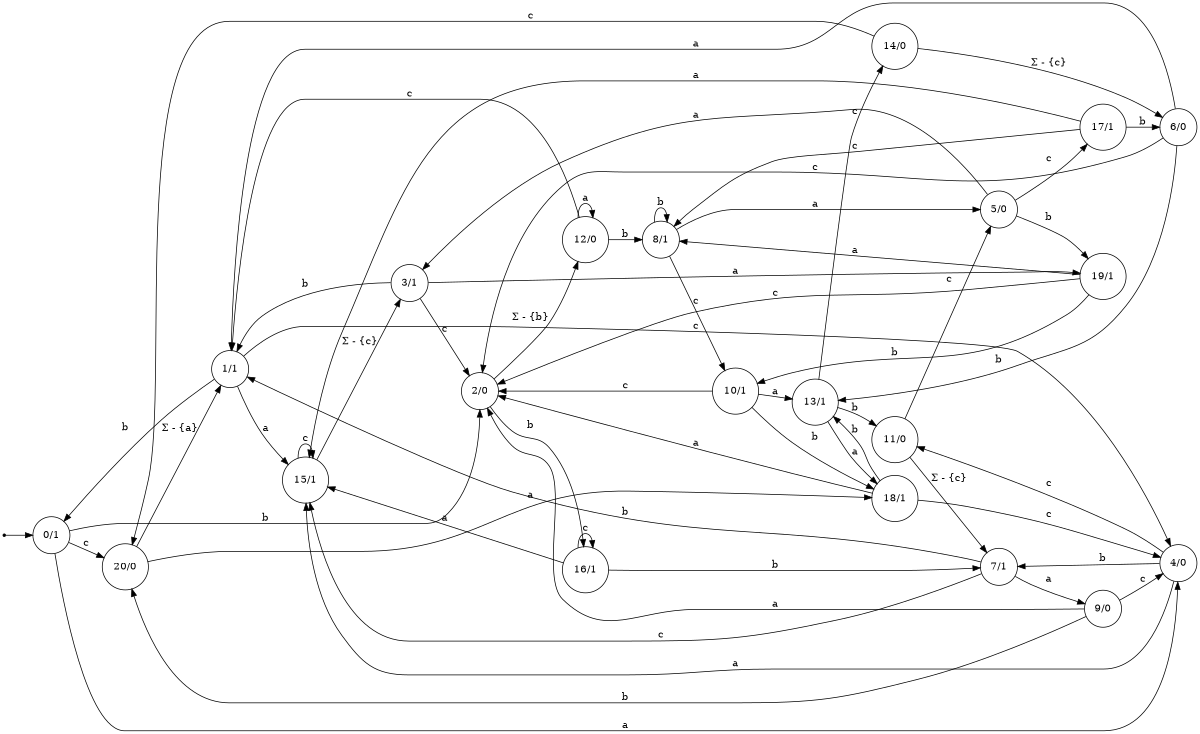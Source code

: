 digraph moore_machine {
	rankdir=LR size="8,5"
	node [shape=circle]
	0 [label="0/1"]
	0 -> 20 [label=c]
	0 -> 4 [label=a]
	0 -> 2 [label=b]
	8 [label="8/1"]
	8 -> 10 [label=c]
	8 -> 5 [label=a]
	8 -> 8 [label=b]
	1 [label="1/1"]
	1 -> 4 [label=c]
	1 -> 15 [label=a]
	1 -> 0 [label=b]
	3 [label="3/1"]
	3 -> 2 [label=c]
	3 -> 19 [label=a]
	3 -> 1 [label=b]
	11 [label="11/0"]
	11 -> 5 [label=c]
	11 -> 7 [label="Σ - {c}"]
	17 [label="17/1"]
	17 -> 8 [label=c]
	17 -> 15 [label=a]
	17 -> 6 [label=b]
	15 [label="15/1"]
	15 -> 15 [label=c]
	15 -> 3 [label="Σ - {c}"]
	4 [label="4/0"]
	4 -> 11 [label=c]
	4 -> 15 [label=a]
	4 -> 7 [label=b]
	19 [label="19/1"]
	19 -> 2 [label=c]
	19 -> 8 [label=a]
	19 -> 10 [label=b]
	18 [label="18/1"]
	18 -> 4 [label=c]
	18 -> 2 [label=a]
	18 -> 13 [label=b]
	2 [label="2/0"]
	2 -> 12 [label="Σ - {b}"]
	2 -> 16 [label=b]
	10 [label="10/1"]
	10 -> 2 [label=c]
	10 -> 13 [label=a]
	10 -> 18 [label=b]
	12 [label="12/0"]
	12 -> 1 [label=c]
	12 -> 12 [label=a]
	12 -> 8 [label=b]
	9 [label="9/0"]
	9 -> 4 [label=c]
	9 -> 2 [label=a]
	9 -> 20 [label=b]
	7 [label="7/1"]
	7 -> 15 [label=c]
	7 -> 9 [label=a]
	7 -> 1 [label=b]
	6 [label="6/0"]
	6 -> 2 [label=c]
	6 -> 1 [label=a]
	6 -> 13 [label=b]
	20 [label="20/0"]
	20 -> 1 [label="Σ - {a}"]
	20 -> 18 [label=a]
	13 [label="13/1"]
	13 -> 14 [label=c]
	13 -> 18 [label=a]
	13 -> 11 [label=b]
	16 [label="16/1"]
	16 -> 16 [label=c]
	16 -> 15 [label=a]
	16 -> 7 [label=b]
	5 [label="5/0"]
	5 -> 17 [label=c]
	5 -> 3 [label=a]
	5 -> 19 [label=b]
	14 [label="14/0"]
	14 -> 20 [label=c]
	14 -> 6 [label="Σ - {c}"]
	node [shape=point]
	start
	start -> 0
}

